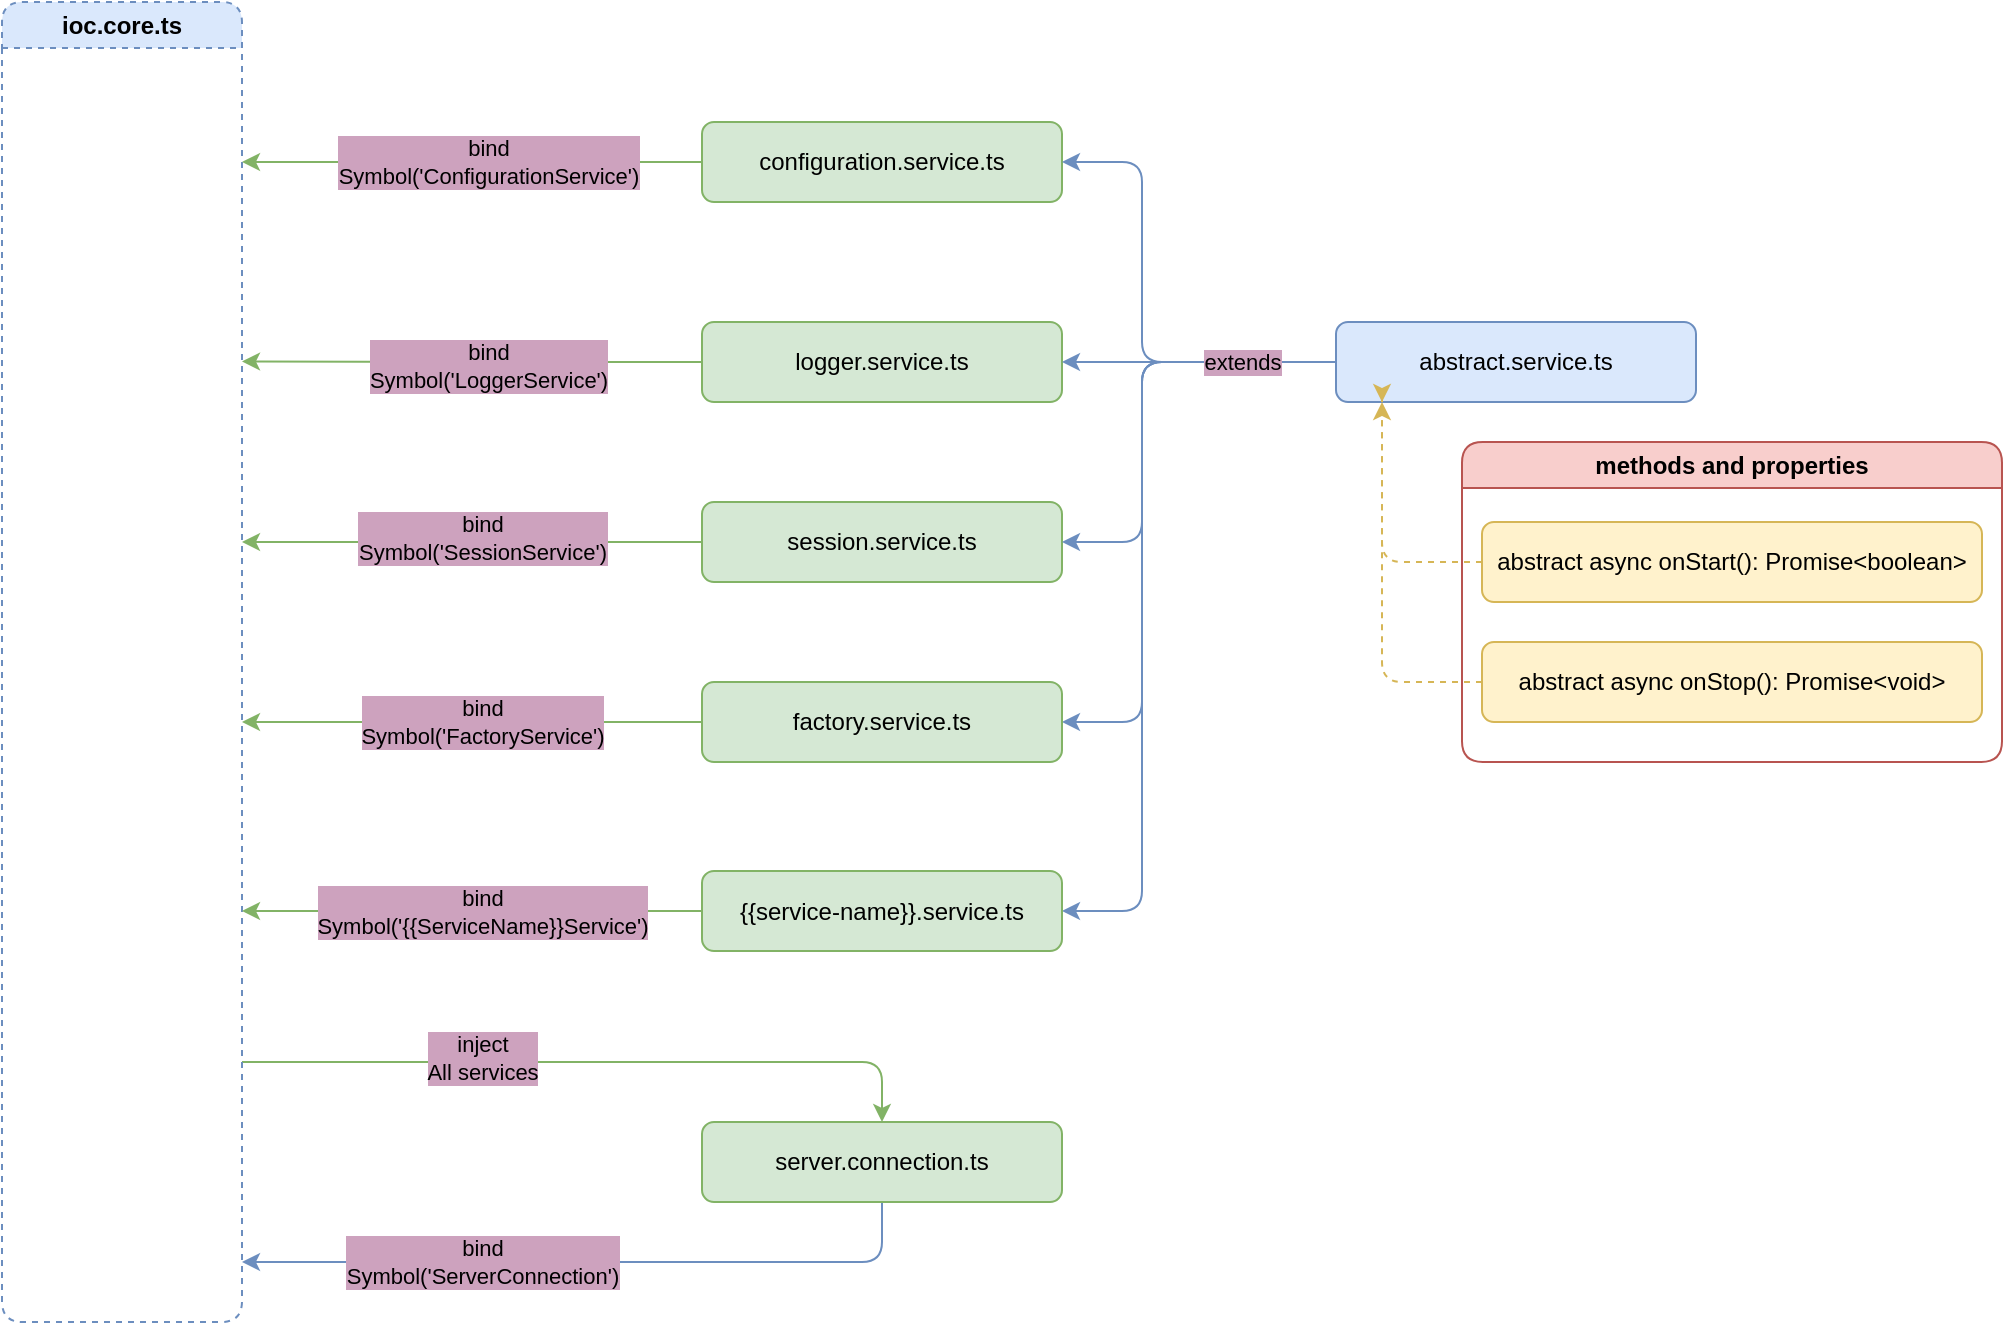 <mxfile version="21.1.4" type="device">
  <diagram name="Страница 1" id="ZA1Rm6IjLGDk2ZopH6YO">
    <mxGraphModel dx="1707" dy="395" grid="1" gridSize="10" guides="1" tooltips="1" connect="1" arrows="1" fold="1" page="1" pageScale="1" pageWidth="827" pageHeight="1169" math="0" shadow="0">
      <root>
        <mxCell id="0" />
        <mxCell id="1" parent="0" />
        <mxCell id="AeIgJ68vbdkvwLfyYXQp-34" style="edgeStyle=orthogonalEdgeStyle;rounded=1;orthogonalLoop=1;jettySize=auto;html=1;entryX=0.5;entryY=0;entryDx=0;entryDy=0;fillColor=#d5e8d4;strokeColor=#82b366;" parent="1" target="AeIgJ68vbdkvwLfyYXQp-33" edge="1">
          <mxGeometry relative="1" as="geometry">
            <mxPoint x="100" y="660" as="sourcePoint" />
            <Array as="points">
              <mxPoint x="100" y="660" />
              <mxPoint x="420" y="660" />
            </Array>
          </mxGeometry>
        </mxCell>
        <mxCell id="AeIgJ68vbdkvwLfyYXQp-35" value="inject&lt;br&gt;All services" style="edgeLabel;html=1;align=center;verticalAlign=middle;resizable=0;points=[];labelBackgroundColor=#CDA2BE;" parent="AeIgJ68vbdkvwLfyYXQp-34" vertex="1" connectable="0">
          <mxGeometry x="-0.187" y="2" relative="1" as="geometry">
            <mxPoint x="-23" as="offset" />
          </mxGeometry>
        </mxCell>
        <mxCell id="AeIgJ68vbdkvwLfyYXQp-1" value="ioc.core.ts" style="swimlane;whiteSpace=wrap;html=1;rounded=1;dashed=1;fillColor=#dae8fc;strokeColor=#6c8ebf;" parent="1" vertex="1">
          <mxGeometry x="-20" y="130" width="120" height="660" as="geometry" />
        </mxCell>
        <mxCell id="AeIgJ68vbdkvwLfyYXQp-2" style="edgeStyle=orthogonalEdgeStyle;rounded=0;orthogonalLoop=1;jettySize=auto;html=1;fillColor=#d5e8d4;strokeColor=#82b366;" parent="1" source="AeIgJ68vbdkvwLfyYXQp-4" edge="1">
          <mxGeometry relative="1" as="geometry">
            <mxPoint x="100.0" y="210" as="targetPoint" />
          </mxGeometry>
        </mxCell>
        <mxCell id="AeIgJ68vbdkvwLfyYXQp-3" value="bind&lt;br&gt;Symbol(&#39;ConfigurationService&#39;)" style="edgeLabel;html=1;align=center;verticalAlign=middle;resizable=0;points=[];labelBackgroundColor=#CDA2BE;" parent="AeIgJ68vbdkvwLfyYXQp-2" vertex="1" connectable="0">
          <mxGeometry x="-0.066" relative="1" as="geometry">
            <mxPoint as="offset" />
          </mxGeometry>
        </mxCell>
        <mxCell id="AeIgJ68vbdkvwLfyYXQp-4" value="configuration.service.ts" style="rounded=1;whiteSpace=wrap;html=1;fillColor=#d5e8d4;strokeColor=#82b366;" parent="1" vertex="1">
          <mxGeometry x="330" y="190" width="180" height="40" as="geometry" />
        </mxCell>
        <mxCell id="AeIgJ68vbdkvwLfyYXQp-5" style="edgeStyle=orthogonalEdgeStyle;rounded=0;orthogonalLoop=1;jettySize=auto;html=1;exitX=0;exitY=0.5;exitDx=0;exitDy=0;fillColor=#d5e8d4;strokeColor=#82b366;" parent="1" source="AeIgJ68vbdkvwLfyYXQp-6" edge="1">
          <mxGeometry relative="1" as="geometry">
            <mxPoint x="100.0" y="309.714" as="targetPoint" />
          </mxGeometry>
        </mxCell>
        <mxCell id="AeIgJ68vbdkvwLfyYXQp-6" value="logger.service.ts" style="rounded=1;whiteSpace=wrap;html=1;fillColor=#d5e8d4;strokeColor=#82b366;" parent="1" vertex="1">
          <mxGeometry x="330" y="290" width="180" height="40" as="geometry" />
        </mxCell>
        <mxCell id="AeIgJ68vbdkvwLfyYXQp-7" style="edgeStyle=orthogonalEdgeStyle;rounded=0;orthogonalLoop=1;jettySize=auto;html=1;fillColor=#d5e8d4;strokeColor=#82b366;" parent="1" source="AeIgJ68vbdkvwLfyYXQp-9" edge="1">
          <mxGeometry relative="1" as="geometry">
            <mxPoint x="100.0" y="400" as="targetPoint" />
            <Array as="points">
              <mxPoint x="220" y="400" />
              <mxPoint x="220" y="400" />
            </Array>
          </mxGeometry>
        </mxCell>
        <mxCell id="AeIgJ68vbdkvwLfyYXQp-8" value="bind&lt;br&gt;Symbol(&#39;SessionService&#39;)" style="edgeLabel;html=1;align=center;verticalAlign=middle;resizable=0;points=[];labelBackgroundColor=#CDA2BE;" parent="AeIgJ68vbdkvwLfyYXQp-7" vertex="1" connectable="0">
          <mxGeometry x="0.083" y="-2" relative="1" as="geometry">
            <mxPoint x="14" as="offset" />
          </mxGeometry>
        </mxCell>
        <mxCell id="AeIgJ68vbdkvwLfyYXQp-9" value="session.service.ts" style="rounded=1;whiteSpace=wrap;html=1;fillColor=#d5e8d4;strokeColor=#82b366;" parent="1" vertex="1">
          <mxGeometry x="330" y="380" width="180" height="40" as="geometry" />
        </mxCell>
        <mxCell id="AeIgJ68vbdkvwLfyYXQp-10" value="bind&lt;br&gt;Symbol(&#39;LoggerService&#39;)" style="edgeLabel;html=1;align=center;verticalAlign=middle;resizable=0;points=[];labelBackgroundColor=#CDA2BE;" parent="1" vertex="1" connectable="0">
          <mxGeometry x="219.997" y="230" as="geometry">
            <mxPoint x="3" y="82" as="offset" />
          </mxGeometry>
        </mxCell>
        <mxCell id="AeIgJ68vbdkvwLfyYXQp-11" style="edgeStyle=orthogonalEdgeStyle;rounded=1;orthogonalLoop=1;jettySize=auto;html=1;entryX=1;entryY=0.5;entryDx=0;entryDy=0;fillColor=#dae8fc;strokeColor=#6c8ebf;" parent="1" source="AeIgJ68vbdkvwLfyYXQp-15" target="AeIgJ68vbdkvwLfyYXQp-4" edge="1">
          <mxGeometry relative="1" as="geometry">
            <Array as="points">
              <mxPoint x="550" y="310" />
              <mxPoint x="550" y="210" />
            </Array>
          </mxGeometry>
        </mxCell>
        <mxCell id="AeIgJ68vbdkvwLfyYXQp-12" style="edgeStyle=orthogonalEdgeStyle;rounded=1;orthogonalLoop=1;jettySize=auto;html=1;entryX=1;entryY=0.5;entryDx=0;entryDy=0;fillColor=#dae8fc;strokeColor=#6c8ebf;" parent="1" source="AeIgJ68vbdkvwLfyYXQp-15" target="AeIgJ68vbdkvwLfyYXQp-6" edge="1">
          <mxGeometry relative="1" as="geometry" />
        </mxCell>
        <mxCell id="AeIgJ68vbdkvwLfyYXQp-13" style="edgeStyle=orthogonalEdgeStyle;rounded=1;orthogonalLoop=1;jettySize=auto;html=1;entryX=1;entryY=0.5;entryDx=0;entryDy=0;fillColor=#dae8fc;strokeColor=#6c8ebf;" parent="1" source="AeIgJ68vbdkvwLfyYXQp-15" target="AeIgJ68vbdkvwLfyYXQp-9" edge="1">
          <mxGeometry relative="1" as="geometry">
            <Array as="points">
              <mxPoint x="550" y="310" />
              <mxPoint x="550" y="400" />
            </Array>
          </mxGeometry>
        </mxCell>
        <mxCell id="AeIgJ68vbdkvwLfyYXQp-27" style="edgeStyle=orthogonalEdgeStyle;rounded=1;orthogonalLoop=1;jettySize=auto;html=1;entryX=1;entryY=0.5;entryDx=0;entryDy=0;fillColor=#dae8fc;strokeColor=#6c8ebf;" parent="1" source="AeIgJ68vbdkvwLfyYXQp-15" target="AeIgJ68vbdkvwLfyYXQp-22" edge="1">
          <mxGeometry relative="1" as="geometry">
            <Array as="points">
              <mxPoint x="550" y="310" />
              <mxPoint x="550" y="490" />
            </Array>
          </mxGeometry>
        </mxCell>
        <mxCell id="AeIgJ68vbdkvwLfyYXQp-28" style="edgeStyle=orthogonalEdgeStyle;rounded=1;orthogonalLoop=1;jettySize=auto;html=1;entryX=1;entryY=0.5;entryDx=0;entryDy=0;fillColor=#dae8fc;strokeColor=#6c8ebf;" parent="1" source="AeIgJ68vbdkvwLfyYXQp-15" target="AeIgJ68vbdkvwLfyYXQp-24" edge="1">
          <mxGeometry relative="1" as="geometry">
            <Array as="points">
              <mxPoint x="550" y="310" />
              <mxPoint x="550" y="584" />
            </Array>
          </mxGeometry>
        </mxCell>
        <mxCell id="WUlzfi_L-0uggRnup-Bh-2" value="extends" style="edgeLabel;html=1;align=center;verticalAlign=middle;resizable=0;points=[];labelBackgroundColor=#CDA2BE;" parent="AeIgJ68vbdkvwLfyYXQp-28" vertex="1" connectable="0">
          <mxGeometry x="-0.82" y="-3" relative="1" as="geometry">
            <mxPoint x="-10" y="3" as="offset" />
          </mxGeometry>
        </mxCell>
        <mxCell id="AeIgJ68vbdkvwLfyYXQp-15" value="abstract.service.ts" style="rounded=1;whiteSpace=wrap;html=1;fillColor=#dae8fc;strokeColor=#6c8ebf;" parent="1" vertex="1">
          <mxGeometry x="647" y="290" width="180" height="40" as="geometry" />
        </mxCell>
        <mxCell id="AeIgJ68vbdkvwLfyYXQp-16" value="methods and properties" style="swimlane;whiteSpace=wrap;html=1;fillColor=#f8cecc;strokeColor=#b85450;rounded=1;" parent="1" vertex="1">
          <mxGeometry x="710" y="350" width="270" height="160" as="geometry" />
        </mxCell>
        <mxCell id="AeIgJ68vbdkvwLfyYXQp-17" value="abstract async onStart(): Promise&amp;lt;boolean&amp;gt;" style="rounded=1;whiteSpace=wrap;html=1;fillColor=#fff2cc;strokeColor=#d6b656;" parent="AeIgJ68vbdkvwLfyYXQp-16" vertex="1">
          <mxGeometry x="10" y="40" width="250" height="40" as="geometry" />
        </mxCell>
        <mxCell id="AeIgJ68vbdkvwLfyYXQp-18" value="abstract async onStop(): Promise&amp;lt;void&amp;gt;" style="rounded=1;whiteSpace=wrap;html=1;fillColor=#fff2cc;strokeColor=#d6b656;" parent="AeIgJ68vbdkvwLfyYXQp-16" vertex="1">
          <mxGeometry x="10" y="100" width="250" height="40" as="geometry" />
        </mxCell>
        <mxCell id="AeIgJ68vbdkvwLfyYXQp-19" style="edgeStyle=orthogonalEdgeStyle;rounded=1;orthogonalLoop=1;jettySize=auto;html=1;exitX=0;exitY=0.5;exitDx=0;exitDy=0;fillColor=#fff2cc;strokeColor=#d6b656;dashed=1;" parent="1" source="AeIgJ68vbdkvwLfyYXQp-17" edge="1">
          <mxGeometry relative="1" as="geometry">
            <mxPoint x="670" y="330" as="targetPoint" />
            <Array as="points">
              <mxPoint x="670" y="410" />
              <mxPoint x="670" y="329" />
            </Array>
          </mxGeometry>
        </mxCell>
        <mxCell id="AeIgJ68vbdkvwLfyYXQp-20" style="edgeStyle=orthogonalEdgeStyle;rounded=1;orthogonalLoop=1;jettySize=auto;html=1;exitX=0;exitY=0.5;exitDx=0;exitDy=0;fillColor=#fff2cc;strokeColor=#d6b656;dashed=1;" parent="1" source="AeIgJ68vbdkvwLfyYXQp-18" target="AeIgJ68vbdkvwLfyYXQp-15" edge="1">
          <mxGeometry relative="1" as="geometry">
            <mxPoint x="696" y="330" as="targetPoint" />
            <Array as="points">
              <mxPoint x="670" y="470" />
            </Array>
          </mxGeometry>
        </mxCell>
        <mxCell id="AeIgJ68vbdkvwLfyYXQp-21" style="edgeStyle=orthogonalEdgeStyle;rounded=0;orthogonalLoop=1;jettySize=auto;html=1;fillColor=#d5e8d4;strokeColor=#82b366;" parent="1" source="AeIgJ68vbdkvwLfyYXQp-22" edge="1">
          <mxGeometry relative="1" as="geometry">
            <mxPoint x="100.0" y="490" as="targetPoint" />
          </mxGeometry>
        </mxCell>
        <mxCell id="AeIgJ68vbdkvwLfyYXQp-22" value="factory.service.ts" style="rounded=1;whiteSpace=wrap;html=1;fillColor=#d5e8d4;strokeColor=#82b366;" parent="1" vertex="1">
          <mxGeometry x="330" y="470" width="180" height="40" as="geometry" />
        </mxCell>
        <mxCell id="AeIgJ68vbdkvwLfyYXQp-23" value="bind&lt;br&gt;Symbol(&#39;FactoryService&#39;)" style="edgeLabel;html=1;align=center;verticalAlign=middle;resizable=0;points=[];labelBackgroundColor=#CDA2BE;" parent="1" vertex="1" connectable="0">
          <mxGeometry x="219.995" y="490.0" as="geometry" />
        </mxCell>
        <mxCell id="AeIgJ68vbdkvwLfyYXQp-29" style="edgeStyle=orthogonalEdgeStyle;rounded=0;orthogonalLoop=1;jettySize=auto;html=1;fillColor=#d5e8d4;strokeColor=#82b366;" parent="1" source="AeIgJ68vbdkvwLfyYXQp-24" edge="1">
          <mxGeometry relative="1" as="geometry">
            <mxPoint x="100.0" y="584.5" as="targetPoint" />
          </mxGeometry>
        </mxCell>
        <mxCell id="AeIgJ68vbdkvwLfyYXQp-24" value="{{service-name}}.service.ts" style="rounded=1;whiteSpace=wrap;html=1;fillColor=#d5e8d4;strokeColor=#82b366;" parent="1" vertex="1">
          <mxGeometry x="330" y="564.5" width="180" height="40" as="geometry" />
        </mxCell>
        <mxCell id="AeIgJ68vbdkvwLfyYXQp-32" value="bind&lt;br&gt;Symbol(&#39;{{ServiceName}}Service&#39;)" style="edgeLabel;html=1;align=center;verticalAlign=middle;resizable=0;points=[];labelBackgroundColor=#CDA2BE;" parent="1" vertex="1" connectable="0">
          <mxGeometry x="219.995" y="585.0" as="geometry" />
        </mxCell>
        <mxCell id="AeIgJ68vbdkvwLfyYXQp-37" style="edgeStyle=orthogonalEdgeStyle;rounded=1;orthogonalLoop=1;jettySize=auto;html=1;exitX=0.5;exitY=1;exitDx=0;exitDy=0;fillColor=#dae8fc;strokeColor=#6c8ebf;" parent="1" source="AeIgJ68vbdkvwLfyYXQp-33" edge="1">
          <mxGeometry relative="1" as="geometry">
            <mxPoint x="100" y="760" as="targetPoint" />
            <Array as="points">
              <mxPoint x="420" y="760" />
              <mxPoint x="100" y="760" />
            </Array>
          </mxGeometry>
        </mxCell>
        <mxCell id="AeIgJ68vbdkvwLfyYXQp-40" value="bind&lt;br&gt;Symbol(&#39;ServerConnection&#39;)" style="edgeLabel;html=1;align=center;verticalAlign=middle;resizable=0;points=[];labelBackgroundColor=#CDA2BE;" parent="AeIgJ68vbdkvwLfyYXQp-37" vertex="1" connectable="0">
          <mxGeometry x="0.337" y="4" relative="1" as="geometry">
            <mxPoint x="4" y="-4" as="offset" />
          </mxGeometry>
        </mxCell>
        <mxCell id="AeIgJ68vbdkvwLfyYXQp-33" value="server.connection.ts" style="rounded=1;whiteSpace=wrap;html=1;fillColor=#d5e8d4;strokeColor=#82b366;" parent="1" vertex="1">
          <mxGeometry x="330" y="690" width="180" height="40" as="geometry" />
        </mxCell>
      </root>
    </mxGraphModel>
  </diagram>
</mxfile>
